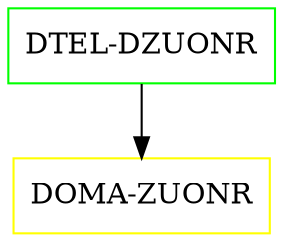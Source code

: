 digraph G {
  "DTEL-DZUONR" [shape=box,color=green];
  "DOMA-ZUONR" [shape=box,color=yellow,URL="./DOMA_ZUONR.html"];
  "DTEL-DZUONR" -> "DOMA-ZUONR";
}
